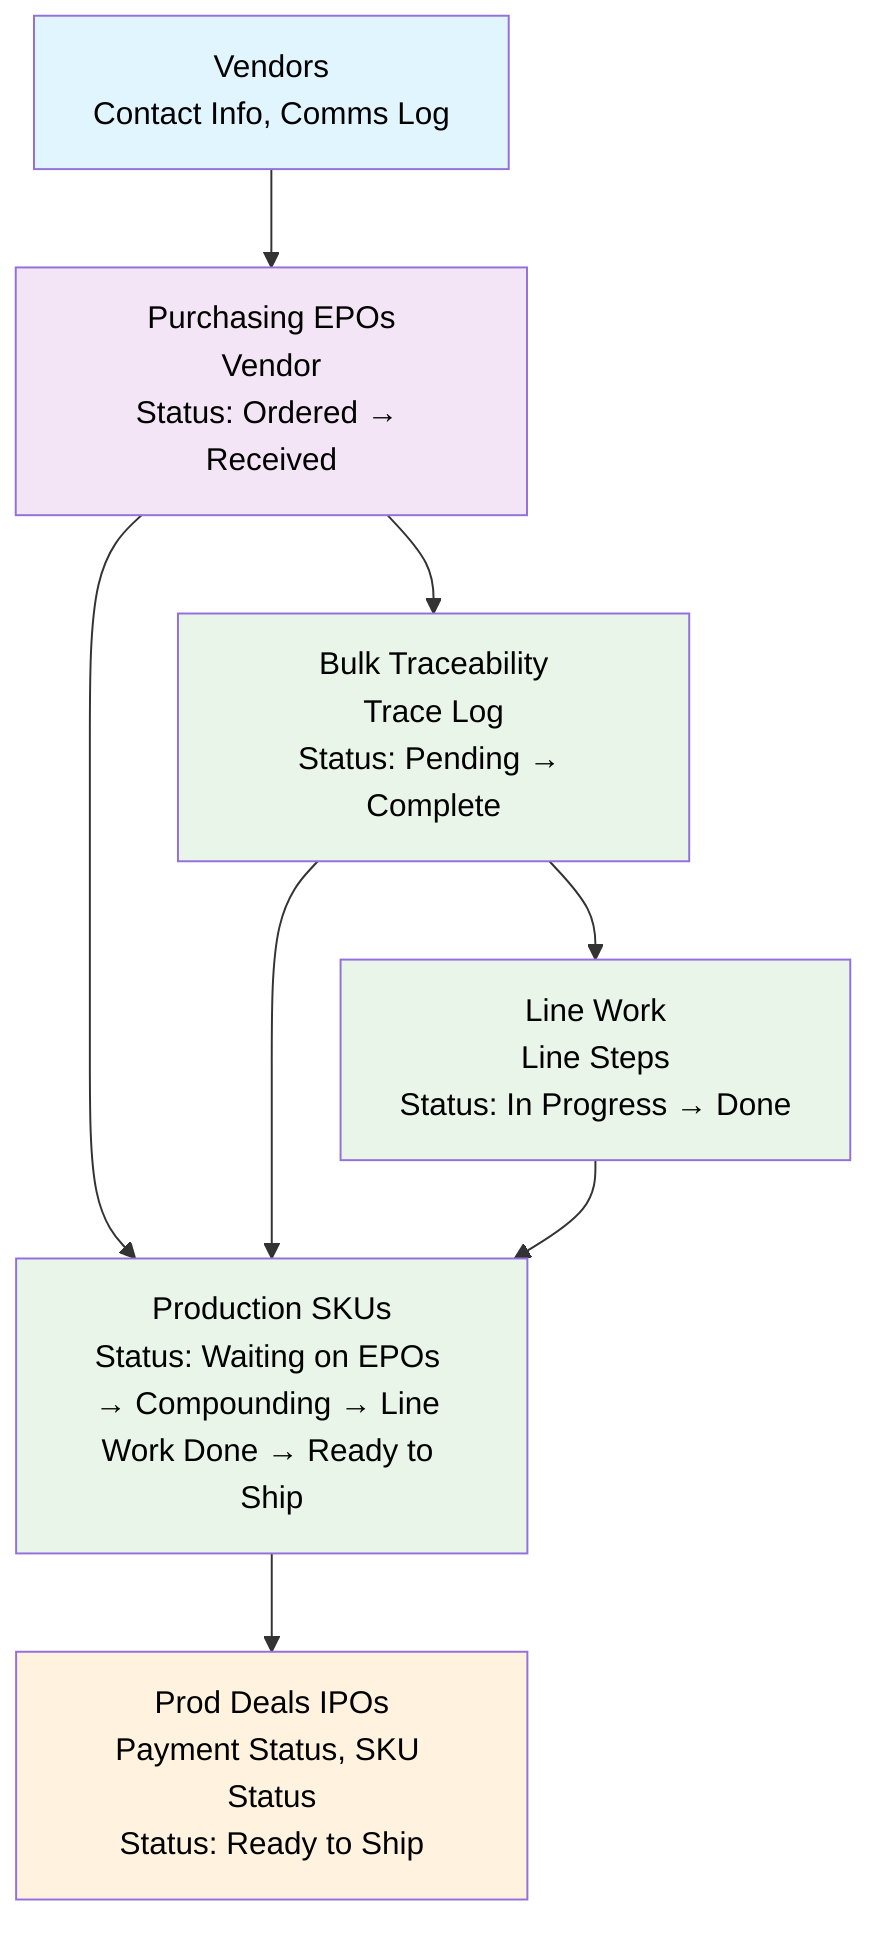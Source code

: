 graph TD
    V[Vendors<br/>Contact Info, Comms Log] 
    P[Purchasing EPOs<br/>Vendor<br/>Status: Ordered → Received]
    B[Bulk Traceability<br/>Trace Log<br/>Status: Pending → Complete]
    L[Line Work<br/>Line Steps<br/>Status: In Progress → Done]
    S[Production SKUs<br/>Status: Waiting on EPOs → Compounding → Line Work Done → Ready to Ship]
    D[Prod Deals IPOs<br/>Payment Status, SKU Status<br/>Status: Ready to Ship]

    %% Dependencies (Blocked By relationships)
    V --> P
    P --> B
    B --> L
    P --> S
    B --> S
    L --> S
    S --> D

    %% Styling
    classDef vendor fill:#e1f5fe,color:#000000
    classDef purchasing fill:#f3e5f5,color:#000000
    classDef production fill:#e8f5e8,color:#000000
    classDef deals fill:#fff3e0,color:#000000
    
    class V vendor
    class P purchasing
    class B,L,S production
    class D deals
